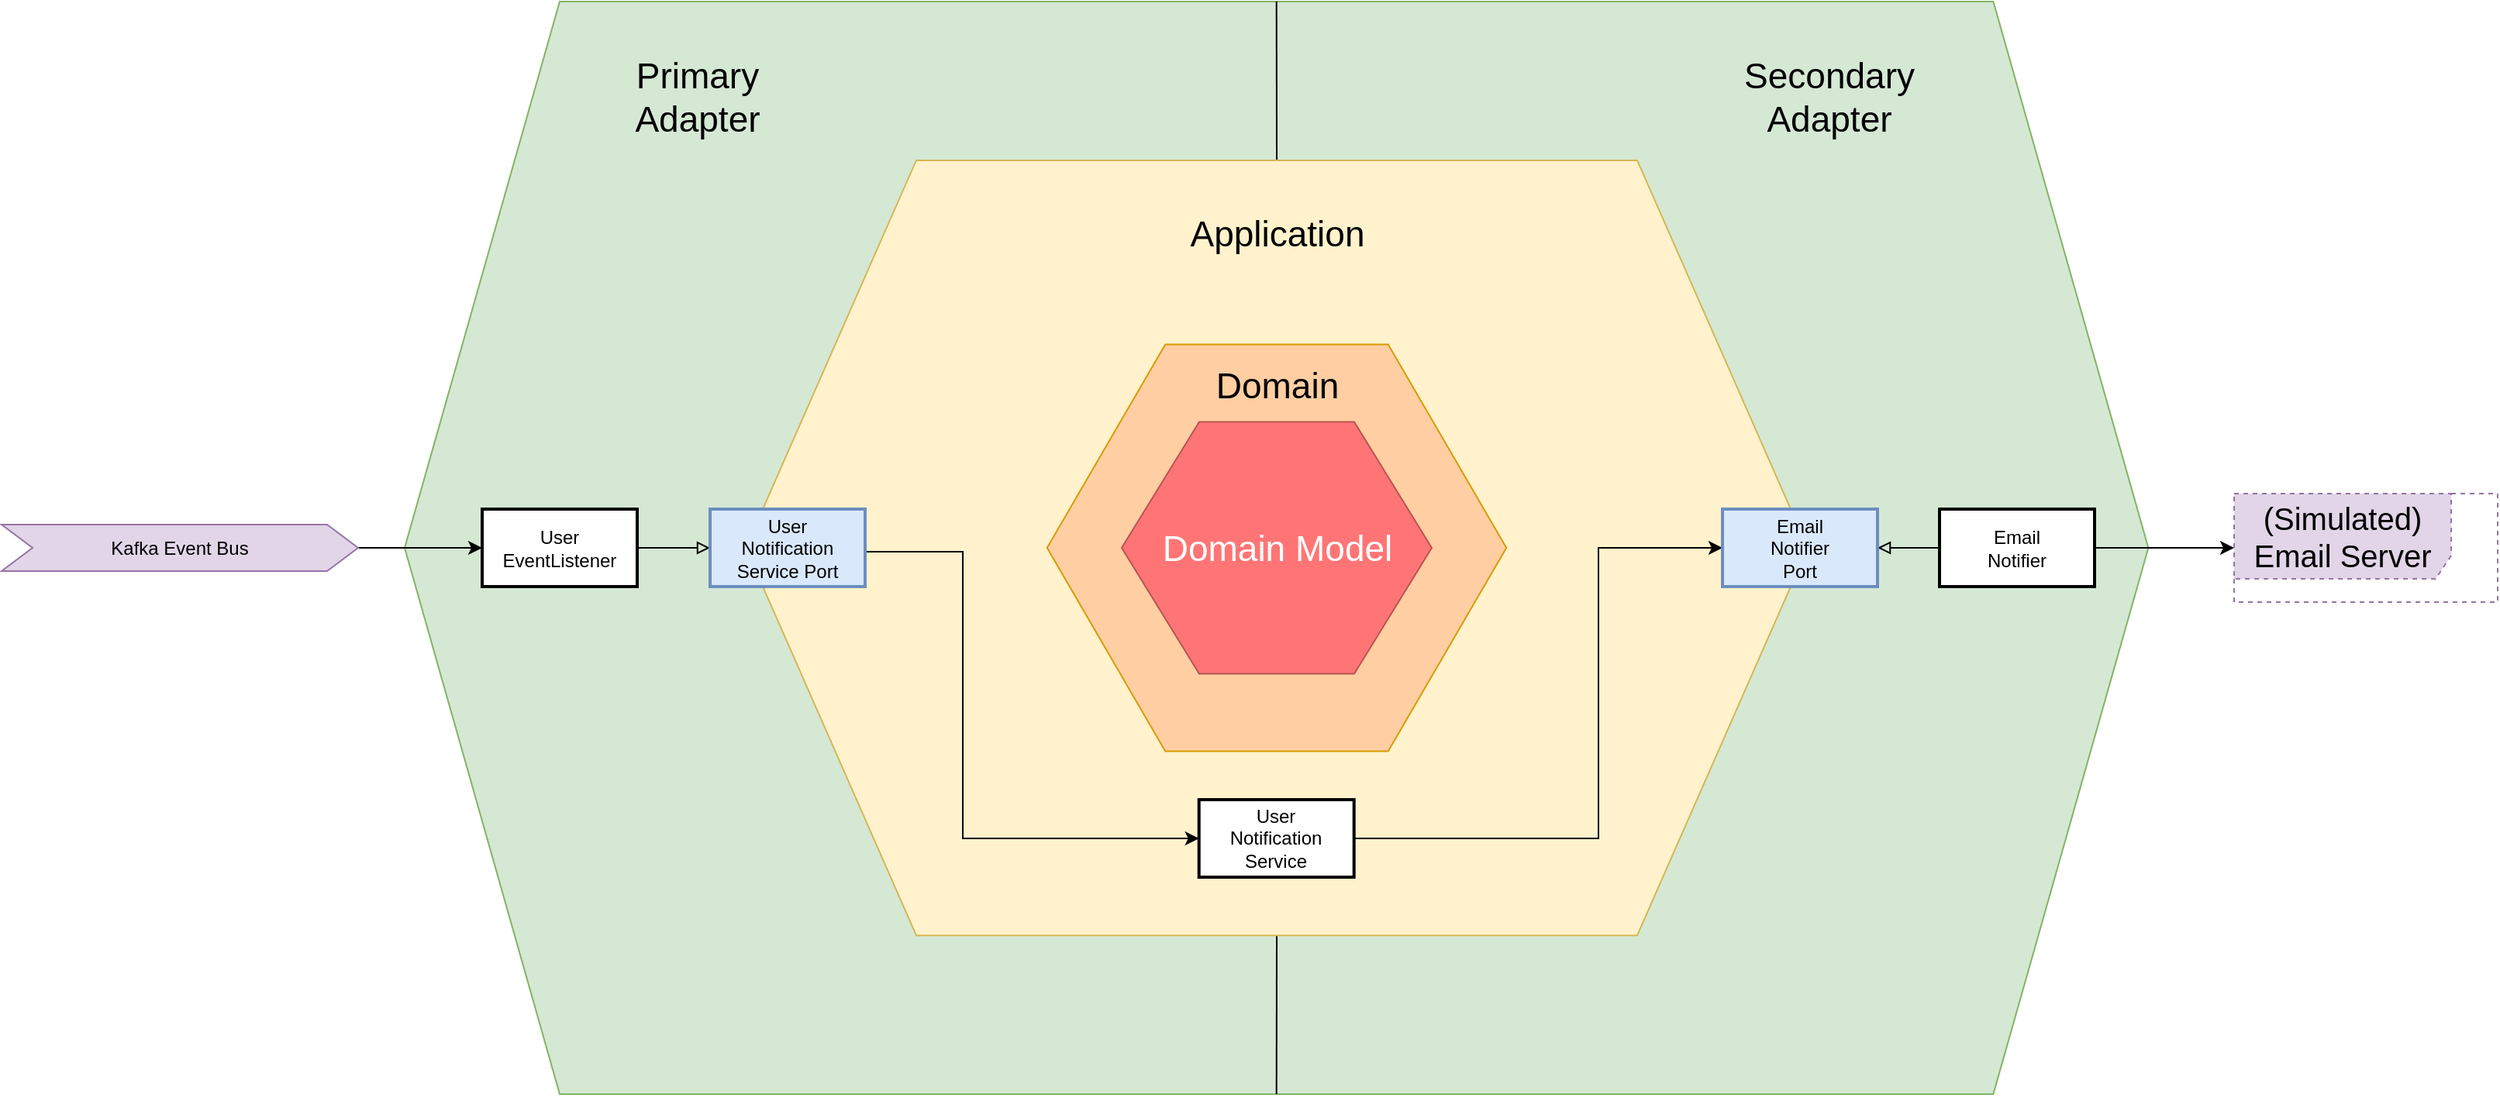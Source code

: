 <mxfile version="22.1.2" type="device">
  <diagram name="Seite-1" id="yFaPY6HeMRWPhSfOWCWB">
    <mxGraphModel dx="1687" dy="1041" grid="1" gridSize="10" guides="1" tooltips="1" connect="1" arrows="1" fold="1" page="1" pageScale="1" pageWidth="1654" pageHeight="1169" math="0" shadow="0">
      <root>
        <mxCell id="0" />
        <mxCell id="1" parent="0" />
        <mxCell id="rqjEjPLkzRME0VbXYh7f-1" value="" style="shape=hexagon;perimeter=hexagonPerimeter2;whiteSpace=wrap;html=1;fixedSize=1;size=100;fillColor=#d5e8d4;strokeColor=#82b366;" vertex="1" parent="1">
          <mxGeometry x="530" y="35" width="1124.69" height="705" as="geometry" />
        </mxCell>
        <mxCell id="rqjEjPLkzRME0VbXYh7f-11" value="User&lt;br&gt;EventListener" style="rounded=0;whiteSpace=wrap;html=1;strokeWidth=2;" vertex="1" parent="1">
          <mxGeometry x="580" y="362.5" width="100" height="50" as="geometry" />
        </mxCell>
        <mxCell id="rqjEjPLkzRME0VbXYh7f-13" style="edgeStyle=orthogonalEdgeStyle;rounded=0;orthogonalLoop=1;jettySize=auto;html=1;endArrow=block;endFill=0;" edge="1" parent="1" source="rqjEjPLkzRME0VbXYh7f-14" target="rqjEjPLkzRME0VbXYh7f-30">
          <mxGeometry relative="1" as="geometry" />
        </mxCell>
        <mxCell id="rqjEjPLkzRME0VbXYh7f-59" style="edgeStyle=orthogonalEdgeStyle;rounded=0;orthogonalLoop=1;jettySize=auto;html=1;" edge="1" parent="1" source="rqjEjPLkzRME0VbXYh7f-14" target="rqjEjPLkzRME0VbXYh7f-55">
          <mxGeometry relative="1" as="geometry" />
        </mxCell>
        <mxCell id="rqjEjPLkzRME0VbXYh7f-14" value="Email&lt;br&gt;Notifier" style="rounded=0;whiteSpace=wrap;html=1;strokeWidth=2;" vertex="1" parent="1">
          <mxGeometry x="1520" y="362.5" width="100" height="50" as="geometry" />
        </mxCell>
        <mxCell id="rqjEjPLkzRME0VbXYh7f-46" style="edgeStyle=orthogonalEdgeStyle;rounded=0;orthogonalLoop=1;jettySize=auto;html=1;entryX=0;entryY=0.5;entryDx=0;entryDy=0;jumpStyle=arc;endArrow=block;endFill=0;" edge="1" parent="1" source="rqjEjPLkzRME0VbXYh7f-11" target="rqjEjPLkzRME0VbXYh7f-38">
          <mxGeometry relative="1" as="geometry">
            <mxPoint x="460" y="32.5" as="targetPoint" />
          </mxGeometry>
        </mxCell>
        <mxCell id="rqjEjPLkzRME0VbXYh7f-47" value="Primary&lt;br&gt;Adapter" style="text;html=1;strokeColor=none;fillColor=none;align=center;verticalAlign=middle;whiteSpace=wrap;rounded=0;fontColor=#000000;fontSize=23;" vertex="1" parent="1">
          <mxGeometry x="640" y="57.44" width="157.5" height="80" as="geometry" />
        </mxCell>
        <mxCell id="rqjEjPLkzRME0VbXYh7f-48" value="Secondary&lt;br&gt;Adapter" style="text;html=1;strokeColor=none;fillColor=none;align=center;verticalAlign=middle;whiteSpace=wrap;rounded=0;fontColor=#000000;fontSize=23;" vertex="1" parent="1">
          <mxGeometry x="1370" y="57.44" width="157.5" height="80" as="geometry" />
        </mxCell>
        <mxCell id="rqjEjPLkzRME0VbXYh7f-49" value="" style="endArrow=none;html=1;rounded=0;entryX=0.5;entryY=1;entryDx=0;entryDy=0;exitX=0.5;exitY=1;exitDx=0;exitDy=0;" edge="1" parent="1" source="rqjEjPLkzRME0VbXYh7f-1" target="rqjEjPLkzRME0VbXYh7f-2">
          <mxGeometry width="50" height="50" relative="1" as="geometry">
            <mxPoint x="1040" y="980" as="sourcePoint" />
            <mxPoint x="1090" y="930" as="targetPoint" />
          </mxGeometry>
        </mxCell>
        <mxCell id="rqjEjPLkzRME0VbXYh7f-50" value="" style="endArrow=none;html=1;rounded=0;entryX=0.5;entryY=0;entryDx=0;entryDy=0;exitX=0.5;exitY=0;exitDx=0;exitDy=0;" edge="1" parent="1" source="rqjEjPLkzRME0VbXYh7f-2" target="rqjEjPLkzRME0VbXYh7f-1">
          <mxGeometry width="50" height="50" relative="1" as="geometry">
            <mxPoint x="1130" y="-100" as="sourcePoint" />
            <mxPoint x="1180" y="-150" as="targetPoint" />
          </mxGeometry>
        </mxCell>
        <mxCell id="rqjEjPLkzRME0VbXYh7f-2" value="" style="shape=hexagon;perimeter=hexagonPerimeter2;whiteSpace=wrap;html=1;fixedSize=1;size=110;fillColor=#FFF2CC;strokeColor=#d6b656;" vertex="1" parent="1">
          <mxGeometry x="750" y="137.44" width="685" height="500.13" as="geometry" />
        </mxCell>
        <mxCell id="rqjEjPLkzRME0VbXYh7f-3" value="" style="shape=hexagon;perimeter=hexagonPerimeter2;whiteSpace=wrap;html=1;fixedSize=1;size=76.25;fillColor=#FFCEA3;strokeColor=#d79b00;" vertex="1" parent="1">
          <mxGeometry x="944.37" y="256.25" width="296.25" height="262.5" as="geometry" />
        </mxCell>
        <mxCell id="rqjEjPLkzRME0VbXYh7f-5" value="" style="shape=hexagon;perimeter=hexagonPerimeter2;whiteSpace=wrap;html=1;fixedSize=1;size=50;fillColor=#FF7575;strokeColor=#b85450;" vertex="1" parent="1">
          <mxGeometry x="992.49" y="306.25" width="200" height="162.5" as="geometry" />
        </mxCell>
        <mxCell id="rqjEjPLkzRME0VbXYh7f-8" value="Domain Model" style="text;html=1;strokeColor=none;fillColor=none;align=center;verticalAlign=middle;whiteSpace=wrap;rounded=0;fontColor=#FFFFFF;fontSize=23;" vertex="1" parent="1">
          <mxGeometry x="1008.74" y="362.5" width="167.5" height="50" as="geometry" />
        </mxCell>
        <mxCell id="rqjEjPLkzRME0VbXYh7f-9" value="Domain" style="text;html=1;strokeColor=none;fillColor=none;align=center;verticalAlign=middle;whiteSpace=wrap;rounded=0;fontColor=#000000;fontSize=23;" vertex="1" parent="1">
          <mxGeometry x="1013.6" y="267.5" width="157.5" height="30" as="geometry" />
        </mxCell>
        <mxCell id="rqjEjPLkzRME0VbXYh7f-52" style="edgeStyle=orthogonalEdgeStyle;rounded=0;orthogonalLoop=1;jettySize=auto;html=1;entryX=0;entryY=0.5;entryDx=0;entryDy=0;exitX=1;exitY=0.5;exitDx=0;exitDy=0;" edge="1" parent="1" source="rqjEjPLkzRME0VbXYh7f-38" target="rqjEjPLkzRME0VbXYh7f-44">
          <mxGeometry relative="1" as="geometry">
            <Array as="points">
              <mxPoint x="827" y="390" />
              <mxPoint x="890" y="390" />
              <mxPoint x="890" y="575" />
            </Array>
          </mxGeometry>
        </mxCell>
        <mxCell id="rqjEjPLkzRME0VbXYh7f-38" value="User&lt;br&gt;Notification&lt;br&gt;Service Port" style="rounded=0;whiteSpace=wrap;html=1;strokeWidth=2;fillColor=#dae8fc;strokeColor=#6c8ebf;" vertex="1" parent="1">
          <mxGeometry x="727" y="362.5" width="100" height="50" as="geometry" />
        </mxCell>
        <mxCell id="rqjEjPLkzRME0VbXYh7f-54" style="edgeStyle=orthogonalEdgeStyle;rounded=0;orthogonalLoop=1;jettySize=auto;html=1;entryX=0;entryY=0.5;entryDx=0;entryDy=0;" edge="1" parent="1" source="rqjEjPLkzRME0VbXYh7f-44" target="rqjEjPLkzRME0VbXYh7f-30">
          <mxGeometry relative="1" as="geometry">
            <Array as="points">
              <mxPoint x="1300" y="575" />
              <mxPoint x="1300" y="388" />
            </Array>
          </mxGeometry>
        </mxCell>
        <mxCell id="rqjEjPLkzRME0VbXYh7f-44" value="User&lt;br style=&quot;border-color: var(--border-color);&quot;&gt;Notification&lt;br style=&quot;border-color: var(--border-color);&quot;&gt;Service" style="rounded=0;whiteSpace=wrap;html=1;strokeWidth=2;" vertex="1" parent="1">
          <mxGeometry x="1042.35" y="550" width="100" height="50" as="geometry" />
        </mxCell>
        <mxCell id="rqjEjPLkzRME0VbXYh7f-51" value="Application" style="text;html=1;strokeColor=none;fillColor=none;align=center;verticalAlign=middle;whiteSpace=wrap;rounded=0;fontColor=#000000;fontSize=23;" vertex="1" parent="1">
          <mxGeometry x="1013.6" y="170" width="157.5" height="30" as="geometry" />
        </mxCell>
        <mxCell id="rqjEjPLkzRME0VbXYh7f-30" value="Email&lt;br&gt;Notifier&lt;br&gt;Port" style="rounded=0;whiteSpace=wrap;html=1;strokeWidth=2;fillColor=#dae8fc;strokeColor=#6c8ebf;" vertex="1" parent="1">
          <mxGeometry x="1380" y="362.5" width="100" height="50" as="geometry" />
        </mxCell>
        <mxCell id="rqjEjPLkzRME0VbXYh7f-55" value="(Simulated)&lt;br&gt;Email Server" style="shape=umlFrame;whiteSpace=wrap;html=1;pointerEvents=0;width=140;height=55;fillColor=#e1d5e7;strokeColor=#9673a6;fontSize=20;dashed=1;" vertex="1" parent="1">
          <mxGeometry x="1710" y="352.5" width="170" height="70" as="geometry" />
        </mxCell>
        <mxCell id="rqjEjPLkzRME0VbXYh7f-58" style="edgeStyle=orthogonalEdgeStyle;rounded=0;orthogonalLoop=1;jettySize=auto;html=1;" edge="1" parent="1" source="rqjEjPLkzRME0VbXYh7f-57" target="rqjEjPLkzRME0VbXYh7f-11">
          <mxGeometry relative="1" as="geometry" />
        </mxCell>
        <mxCell id="rqjEjPLkzRME0VbXYh7f-57" value="Kafka Event Bus" style="shape=step;perimeter=stepPerimeter;whiteSpace=wrap;html=1;fixedSize=1;fillColor=#e1d5e7;strokeColor=#9673a6;" vertex="1" parent="1">
          <mxGeometry x="270" y="372.5" width="230" height="30" as="geometry" />
        </mxCell>
      </root>
    </mxGraphModel>
  </diagram>
</mxfile>
